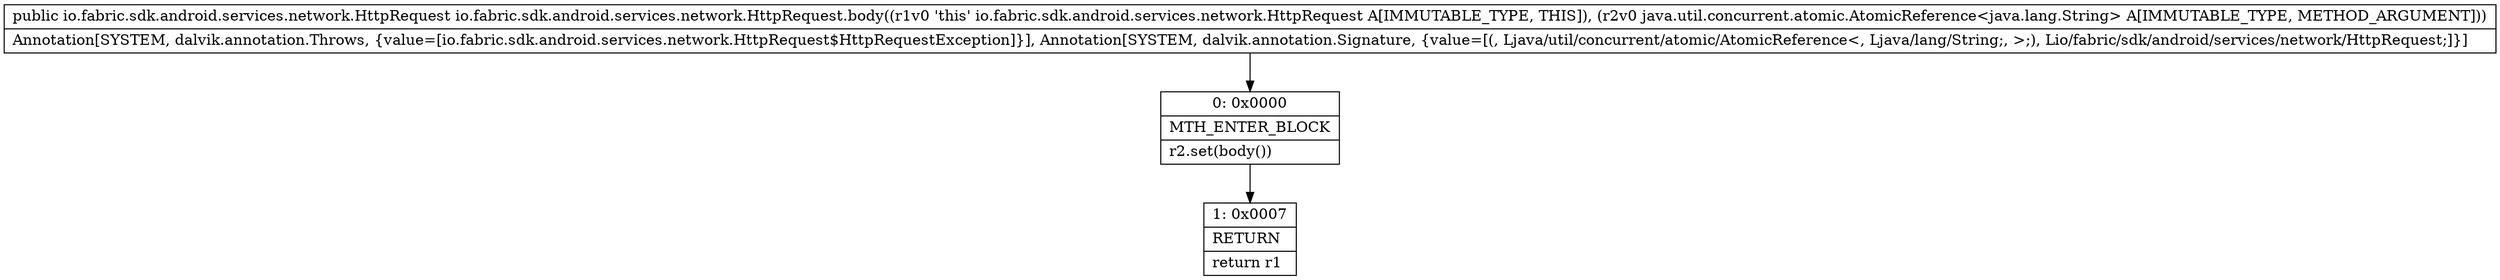 digraph "CFG forio.fabric.sdk.android.services.network.HttpRequest.body(Ljava\/util\/concurrent\/atomic\/AtomicReference;)Lio\/fabric\/sdk\/android\/services\/network\/HttpRequest;" {
Node_0 [shape=record,label="{0\:\ 0x0000|MTH_ENTER_BLOCK\l|r2.set(body())\l}"];
Node_1 [shape=record,label="{1\:\ 0x0007|RETURN\l|return r1\l}"];
MethodNode[shape=record,label="{public io.fabric.sdk.android.services.network.HttpRequest io.fabric.sdk.android.services.network.HttpRequest.body((r1v0 'this' io.fabric.sdk.android.services.network.HttpRequest A[IMMUTABLE_TYPE, THIS]), (r2v0 java.util.concurrent.atomic.AtomicReference\<java.lang.String\> A[IMMUTABLE_TYPE, METHOD_ARGUMENT]))  | Annotation[SYSTEM, dalvik.annotation.Throws, \{value=[io.fabric.sdk.android.services.network.HttpRequest$HttpRequestException]\}], Annotation[SYSTEM, dalvik.annotation.Signature, \{value=[(, Ljava\/util\/concurrent\/atomic\/AtomicReference\<, Ljava\/lang\/String;, \>;), Lio\/fabric\/sdk\/android\/services\/network\/HttpRequest;]\}]\l}"];
MethodNode -> Node_0;
Node_0 -> Node_1;
}

